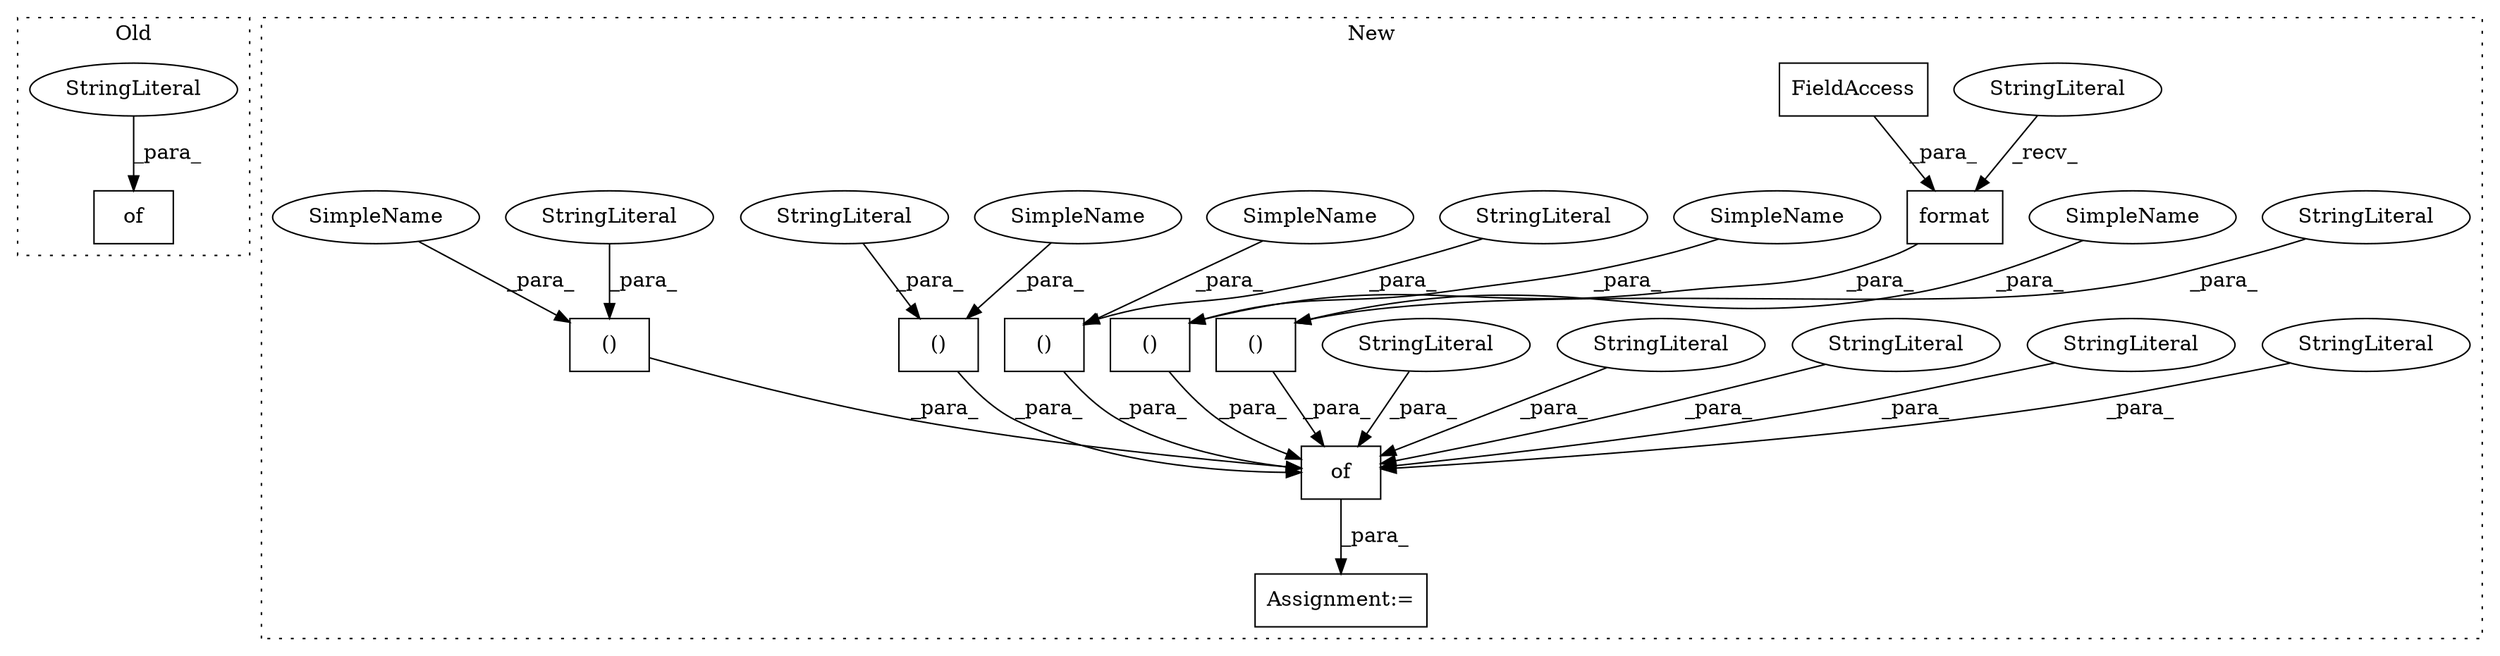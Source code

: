digraph G {
subgraph cluster0 {
1 [label="of" a="32" s="2765,2825" l="3,2" shape="box"];
4 [label="StringLiteral" a="45" s="2768" l="8" shape="ellipse"];
label = "Old";
style="dotted";
}
subgraph cluster1 {
2 [label="format" a="32" s="2859,2882" l="7,1" shape="box"];
3 [label="StringLiteral" a="45" s="2824" l="34" shape="ellipse"];
5 [label="Assignment:=" a="7" s="2802" l="1" shape="box"];
6 [label="FieldAccess" a="22" s="2866" l="16" shape="box"];
7 [label="()" a="106" s="3063" l="42" shape="box"];
8 [label="StringLiteral" a="45" s="3063" l="25" shape="ellipse"];
9 [label="()" a="106" s="2824" l="76" shape="box"];
10 [label="of" a="32" s="2807,3171" l="3,2" shape="box"];
11 [label="()" a="106" s="3122" l="49" shape="box"];
12 [label="()" a="106" s="2915" l="52" shape="box"];
13 [label="StringLiteral" a="45" s="3122" l="32" shape="ellipse"];
14 [label="()" a="106" s="2982" l="61" shape="box"];
15 [label="StringLiteral" a="45" s="2915" l="35" shape="ellipse"];
16 [label="StringLiteral" a="45" s="2982" l="44" shape="ellipse"];
17 [label="StringLiteral" a="45" s="3045" l="12" shape="ellipse"];
18 [label="StringLiteral" a="45" s="2969" l="7" shape="ellipse"];
19 [label="StringLiteral" a="45" s="2810" l="8" shape="ellipse"];
20 [label="StringLiteral" a="45" s="2902" l="7" shape="ellipse"];
21 [label="StringLiteral" a="45" s="3107" l="9" shape="ellipse"];
22 [label="SimpleName" a="42" s="3101" l="4" shape="ellipse"];
23 [label="SimpleName" a="42" s="2963" l="4" shape="ellipse"];
24 [label="SimpleName" a="42" s="3167" l="4" shape="ellipse"];
25 [label="SimpleName" a="42" s="2896" l="4" shape="ellipse"];
26 [label="SimpleName" a="42" s="3039" l="4" shape="ellipse"];
label = "New";
style="dotted";
}
2 -> 9 [label="_para_"];
3 -> 2 [label="_recv_"];
4 -> 1 [label="_para_"];
6 -> 2 [label="_para_"];
7 -> 10 [label="_para_"];
8 -> 7 [label="_para_"];
9 -> 10 [label="_para_"];
10 -> 5 [label="_para_"];
11 -> 10 [label="_para_"];
12 -> 10 [label="_para_"];
13 -> 11 [label="_para_"];
14 -> 10 [label="_para_"];
15 -> 12 [label="_para_"];
16 -> 14 [label="_para_"];
17 -> 10 [label="_para_"];
18 -> 10 [label="_para_"];
19 -> 10 [label="_para_"];
20 -> 10 [label="_para_"];
21 -> 10 [label="_para_"];
22 -> 7 [label="_para_"];
23 -> 12 [label="_para_"];
24 -> 11 [label="_para_"];
25 -> 9 [label="_para_"];
26 -> 14 [label="_para_"];
}